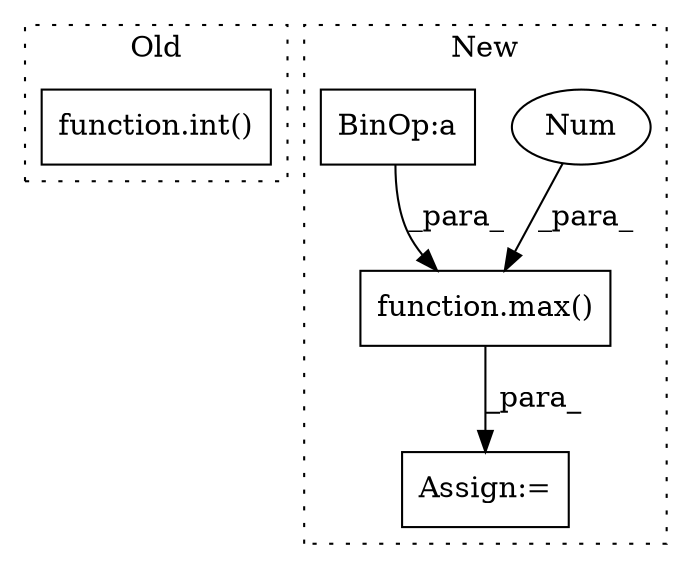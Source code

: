digraph G {
subgraph cluster0 {
1 [label="function.int()" a="75" s="920,930" l="4,1" shape="box"];
label = "Old";
style="dotted";
}
subgraph cluster1 {
2 [label="function.max()" a="75" s="502,549" l="4,1" shape="box"];
3 [label="Num" a="76" s="548" l="1" shape="ellipse"];
4 [label="BinOp:a" a="82" s="515" l="25" shape="box"];
5 [label="Assign:=" a="68" s="572" l="3" shape="box"];
label = "New";
style="dotted";
}
2 -> 5 [label="_para_"];
3 -> 2 [label="_para_"];
4 -> 2 [label="_para_"];
}